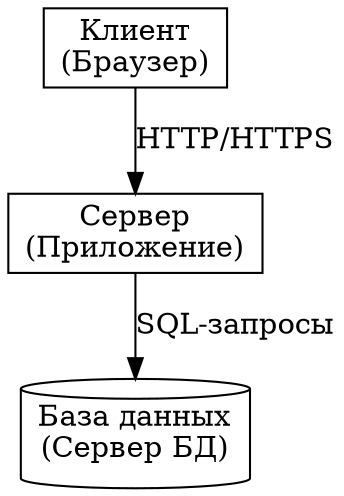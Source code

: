 digraph DeploymentDiagram {
    rankdir=TB;

    Client [label="Клиент\n(Браузер)", shape=box];
    Server [label="Сервер\n(Приложение)", shape=box];
    Database [label="База данных\n(Сервер БД)", shape=cylinder];

    Client -> Server [label="HTTP/HTTPS"];
    Server -> Database [label="SQL-запросы"];
}
